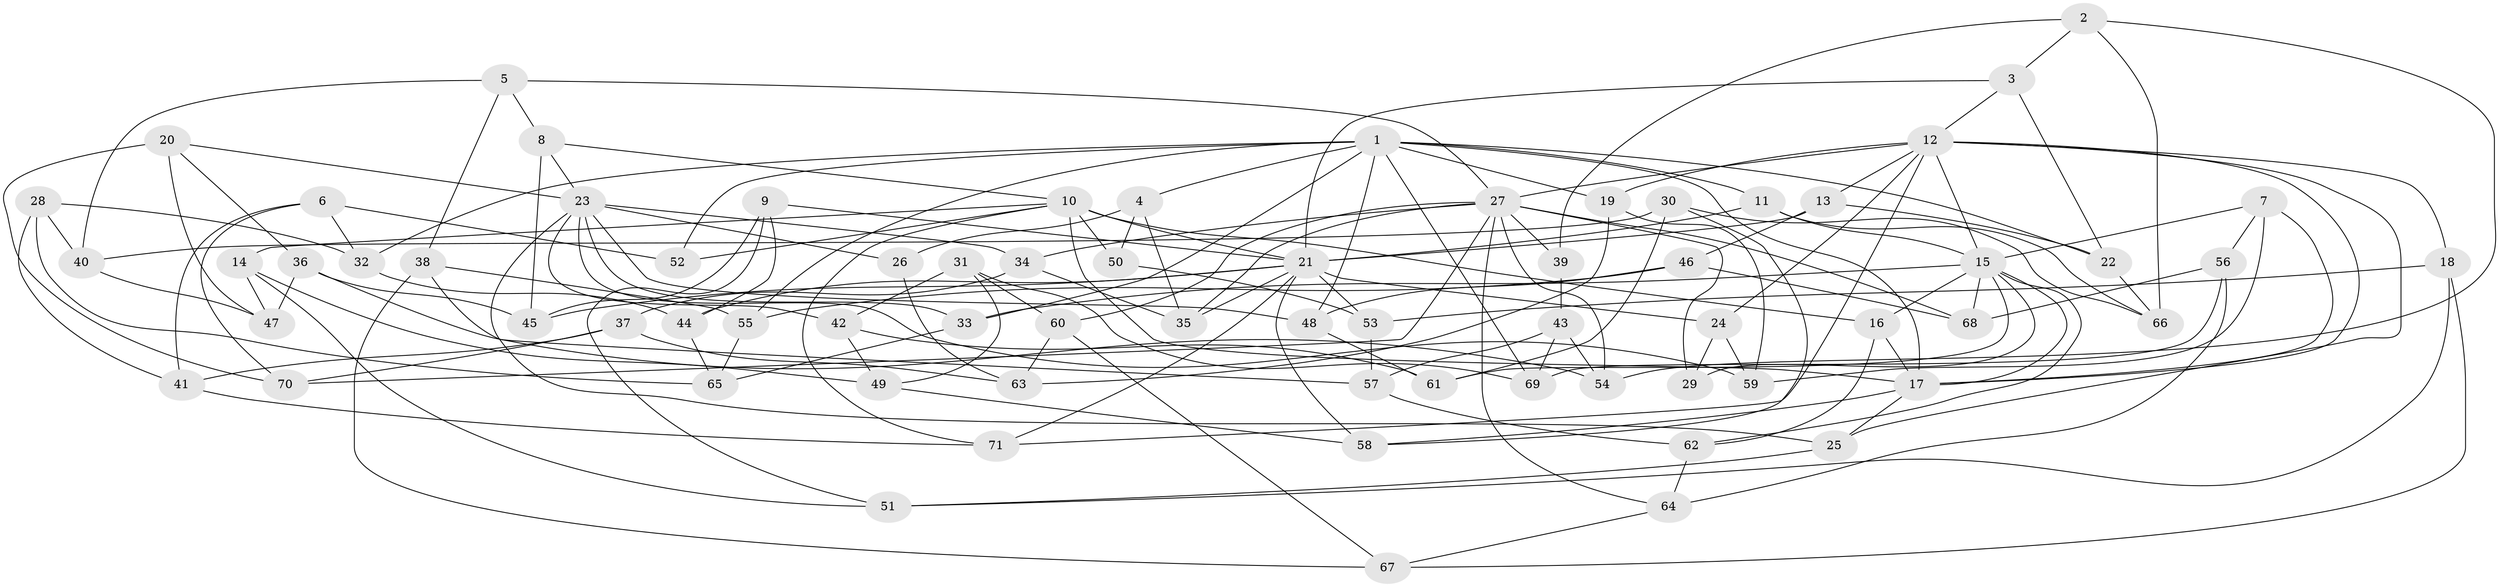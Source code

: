 // original degree distribution, {4: 1.0}
// Generated by graph-tools (version 1.1) at 2025/53/03/04/25 22:53:48]
// undirected, 71 vertices, 163 edges
graph export_dot {
  node [color=gray90,style=filled];
  1;
  2;
  3;
  4;
  5;
  6;
  7;
  8;
  9;
  10;
  11;
  12;
  13;
  14;
  15;
  16;
  17;
  18;
  19;
  20;
  21;
  22;
  23;
  24;
  25;
  26;
  27;
  28;
  29;
  30;
  31;
  32;
  33;
  34;
  35;
  36;
  37;
  38;
  39;
  40;
  41;
  42;
  43;
  44;
  45;
  46;
  47;
  48;
  49;
  50;
  51;
  52;
  53;
  54;
  55;
  56;
  57;
  58;
  59;
  60;
  61;
  62;
  63;
  64;
  65;
  66;
  67;
  68;
  69;
  70;
  71;
  1 -- 4 [weight=1.0];
  1 -- 11 [weight=1.0];
  1 -- 17 [weight=1.0];
  1 -- 19 [weight=1.0];
  1 -- 22 [weight=1.0];
  1 -- 32 [weight=1.0];
  1 -- 33 [weight=1.0];
  1 -- 48 [weight=1.0];
  1 -- 52 [weight=2.0];
  1 -- 55 [weight=1.0];
  1 -- 69 [weight=1.0];
  2 -- 3 [weight=1.0];
  2 -- 39 [weight=1.0];
  2 -- 54 [weight=1.0];
  2 -- 66 [weight=1.0];
  3 -- 12 [weight=1.0];
  3 -- 21 [weight=1.0];
  3 -- 22 [weight=1.0];
  4 -- 26 [weight=1.0];
  4 -- 35 [weight=1.0];
  4 -- 50 [weight=1.0];
  5 -- 8 [weight=1.0];
  5 -- 27 [weight=1.0];
  5 -- 38 [weight=1.0];
  5 -- 40 [weight=1.0];
  6 -- 32 [weight=1.0];
  6 -- 41 [weight=1.0];
  6 -- 52 [weight=1.0];
  6 -- 70 [weight=1.0];
  7 -- 15 [weight=1.0];
  7 -- 17 [weight=1.0];
  7 -- 56 [weight=1.0];
  7 -- 59 [weight=1.0];
  8 -- 10 [weight=1.0];
  8 -- 23 [weight=1.0];
  8 -- 45 [weight=1.0];
  9 -- 21 [weight=1.0];
  9 -- 44 [weight=1.0];
  9 -- 45 [weight=1.0];
  9 -- 51 [weight=1.0];
  10 -- 14 [weight=1.0];
  10 -- 16 [weight=1.0];
  10 -- 17 [weight=2.0];
  10 -- 21 [weight=1.0];
  10 -- 50 [weight=2.0];
  10 -- 52 [weight=1.0];
  10 -- 71 [weight=1.0];
  11 -- 15 [weight=1.0];
  11 -- 21 [weight=1.0];
  11 -- 66 [weight=1.0];
  12 -- 13 [weight=1.0];
  12 -- 15 [weight=1.0];
  12 -- 17 [weight=1.0];
  12 -- 18 [weight=1.0];
  12 -- 19 [weight=1.0];
  12 -- 24 [weight=1.0];
  12 -- 25 [weight=1.0];
  12 -- 27 [weight=1.0];
  12 -- 71 [weight=1.0];
  13 -- 21 [weight=1.0];
  13 -- 22 [weight=1.0];
  13 -- 46 [weight=1.0];
  14 -- 47 [weight=1.0];
  14 -- 49 [weight=1.0];
  14 -- 51 [weight=1.0];
  15 -- 16 [weight=1.0];
  15 -- 17 [weight=2.0];
  15 -- 29 [weight=2.0];
  15 -- 33 [weight=1.0];
  15 -- 61 [weight=1.0];
  15 -- 62 [weight=1.0];
  15 -- 68 [weight=1.0];
  16 -- 17 [weight=1.0];
  16 -- 62 [weight=1.0];
  17 -- 25 [weight=1.0];
  17 -- 58 [weight=1.0];
  18 -- 51 [weight=1.0];
  18 -- 53 [weight=1.0];
  18 -- 67 [weight=1.0];
  19 -- 59 [weight=1.0];
  19 -- 63 [weight=1.0];
  20 -- 23 [weight=1.0];
  20 -- 36 [weight=1.0];
  20 -- 47 [weight=1.0];
  20 -- 70 [weight=1.0];
  21 -- 24 [weight=1.0];
  21 -- 35 [weight=1.0];
  21 -- 44 [weight=1.0];
  21 -- 45 [weight=1.0];
  21 -- 53 [weight=1.0];
  21 -- 58 [weight=1.0];
  21 -- 71 [weight=1.0];
  22 -- 66 [weight=1.0];
  23 -- 25 [weight=1.0];
  23 -- 26 [weight=2.0];
  23 -- 33 [weight=1.0];
  23 -- 34 [weight=1.0];
  23 -- 42 [weight=1.0];
  23 -- 48 [weight=1.0];
  23 -- 59 [weight=1.0];
  24 -- 29 [weight=1.0];
  24 -- 59 [weight=1.0];
  25 -- 51 [weight=1.0];
  26 -- 63 [weight=1.0];
  27 -- 29 [weight=1.0];
  27 -- 34 [weight=1.0];
  27 -- 35 [weight=1.0];
  27 -- 39 [weight=2.0];
  27 -- 54 [weight=1.0];
  27 -- 60 [weight=1.0];
  27 -- 64 [weight=1.0];
  27 -- 68 [weight=1.0];
  27 -- 70 [weight=1.0];
  28 -- 32 [weight=1.0];
  28 -- 40 [weight=1.0];
  28 -- 41 [weight=1.0];
  28 -- 65 [weight=1.0];
  30 -- 40 [weight=1.0];
  30 -- 58 [weight=1.0];
  30 -- 61 [weight=1.0];
  30 -- 66 [weight=1.0];
  31 -- 42 [weight=1.0];
  31 -- 49 [weight=1.0];
  31 -- 60 [weight=1.0];
  31 -- 69 [weight=1.0];
  32 -- 44 [weight=1.0];
  33 -- 65 [weight=1.0];
  34 -- 35 [weight=1.0];
  34 -- 37 [weight=1.0];
  36 -- 45 [weight=1.0];
  36 -- 47 [weight=1.0];
  36 -- 54 [weight=1.0];
  37 -- 41 [weight=1.0];
  37 -- 63 [weight=1.0];
  37 -- 70 [weight=1.0];
  38 -- 55 [weight=1.0];
  38 -- 57 [weight=1.0];
  38 -- 67 [weight=1.0];
  39 -- 43 [weight=1.0];
  40 -- 47 [weight=1.0];
  41 -- 71 [weight=1.0];
  42 -- 49 [weight=1.0];
  42 -- 61 [weight=1.0];
  43 -- 54 [weight=1.0];
  43 -- 57 [weight=1.0];
  43 -- 69 [weight=1.0];
  44 -- 65 [weight=1.0];
  46 -- 48 [weight=1.0];
  46 -- 55 [weight=1.0];
  46 -- 68 [weight=1.0];
  48 -- 61 [weight=1.0];
  49 -- 58 [weight=1.0];
  50 -- 53 [weight=1.0];
  53 -- 57 [weight=1.0];
  55 -- 65 [weight=1.0];
  56 -- 64 [weight=1.0];
  56 -- 68 [weight=1.0];
  56 -- 69 [weight=1.0];
  57 -- 62 [weight=1.0];
  60 -- 63 [weight=1.0];
  60 -- 67 [weight=1.0];
  62 -- 64 [weight=1.0];
  64 -- 67 [weight=1.0];
}
